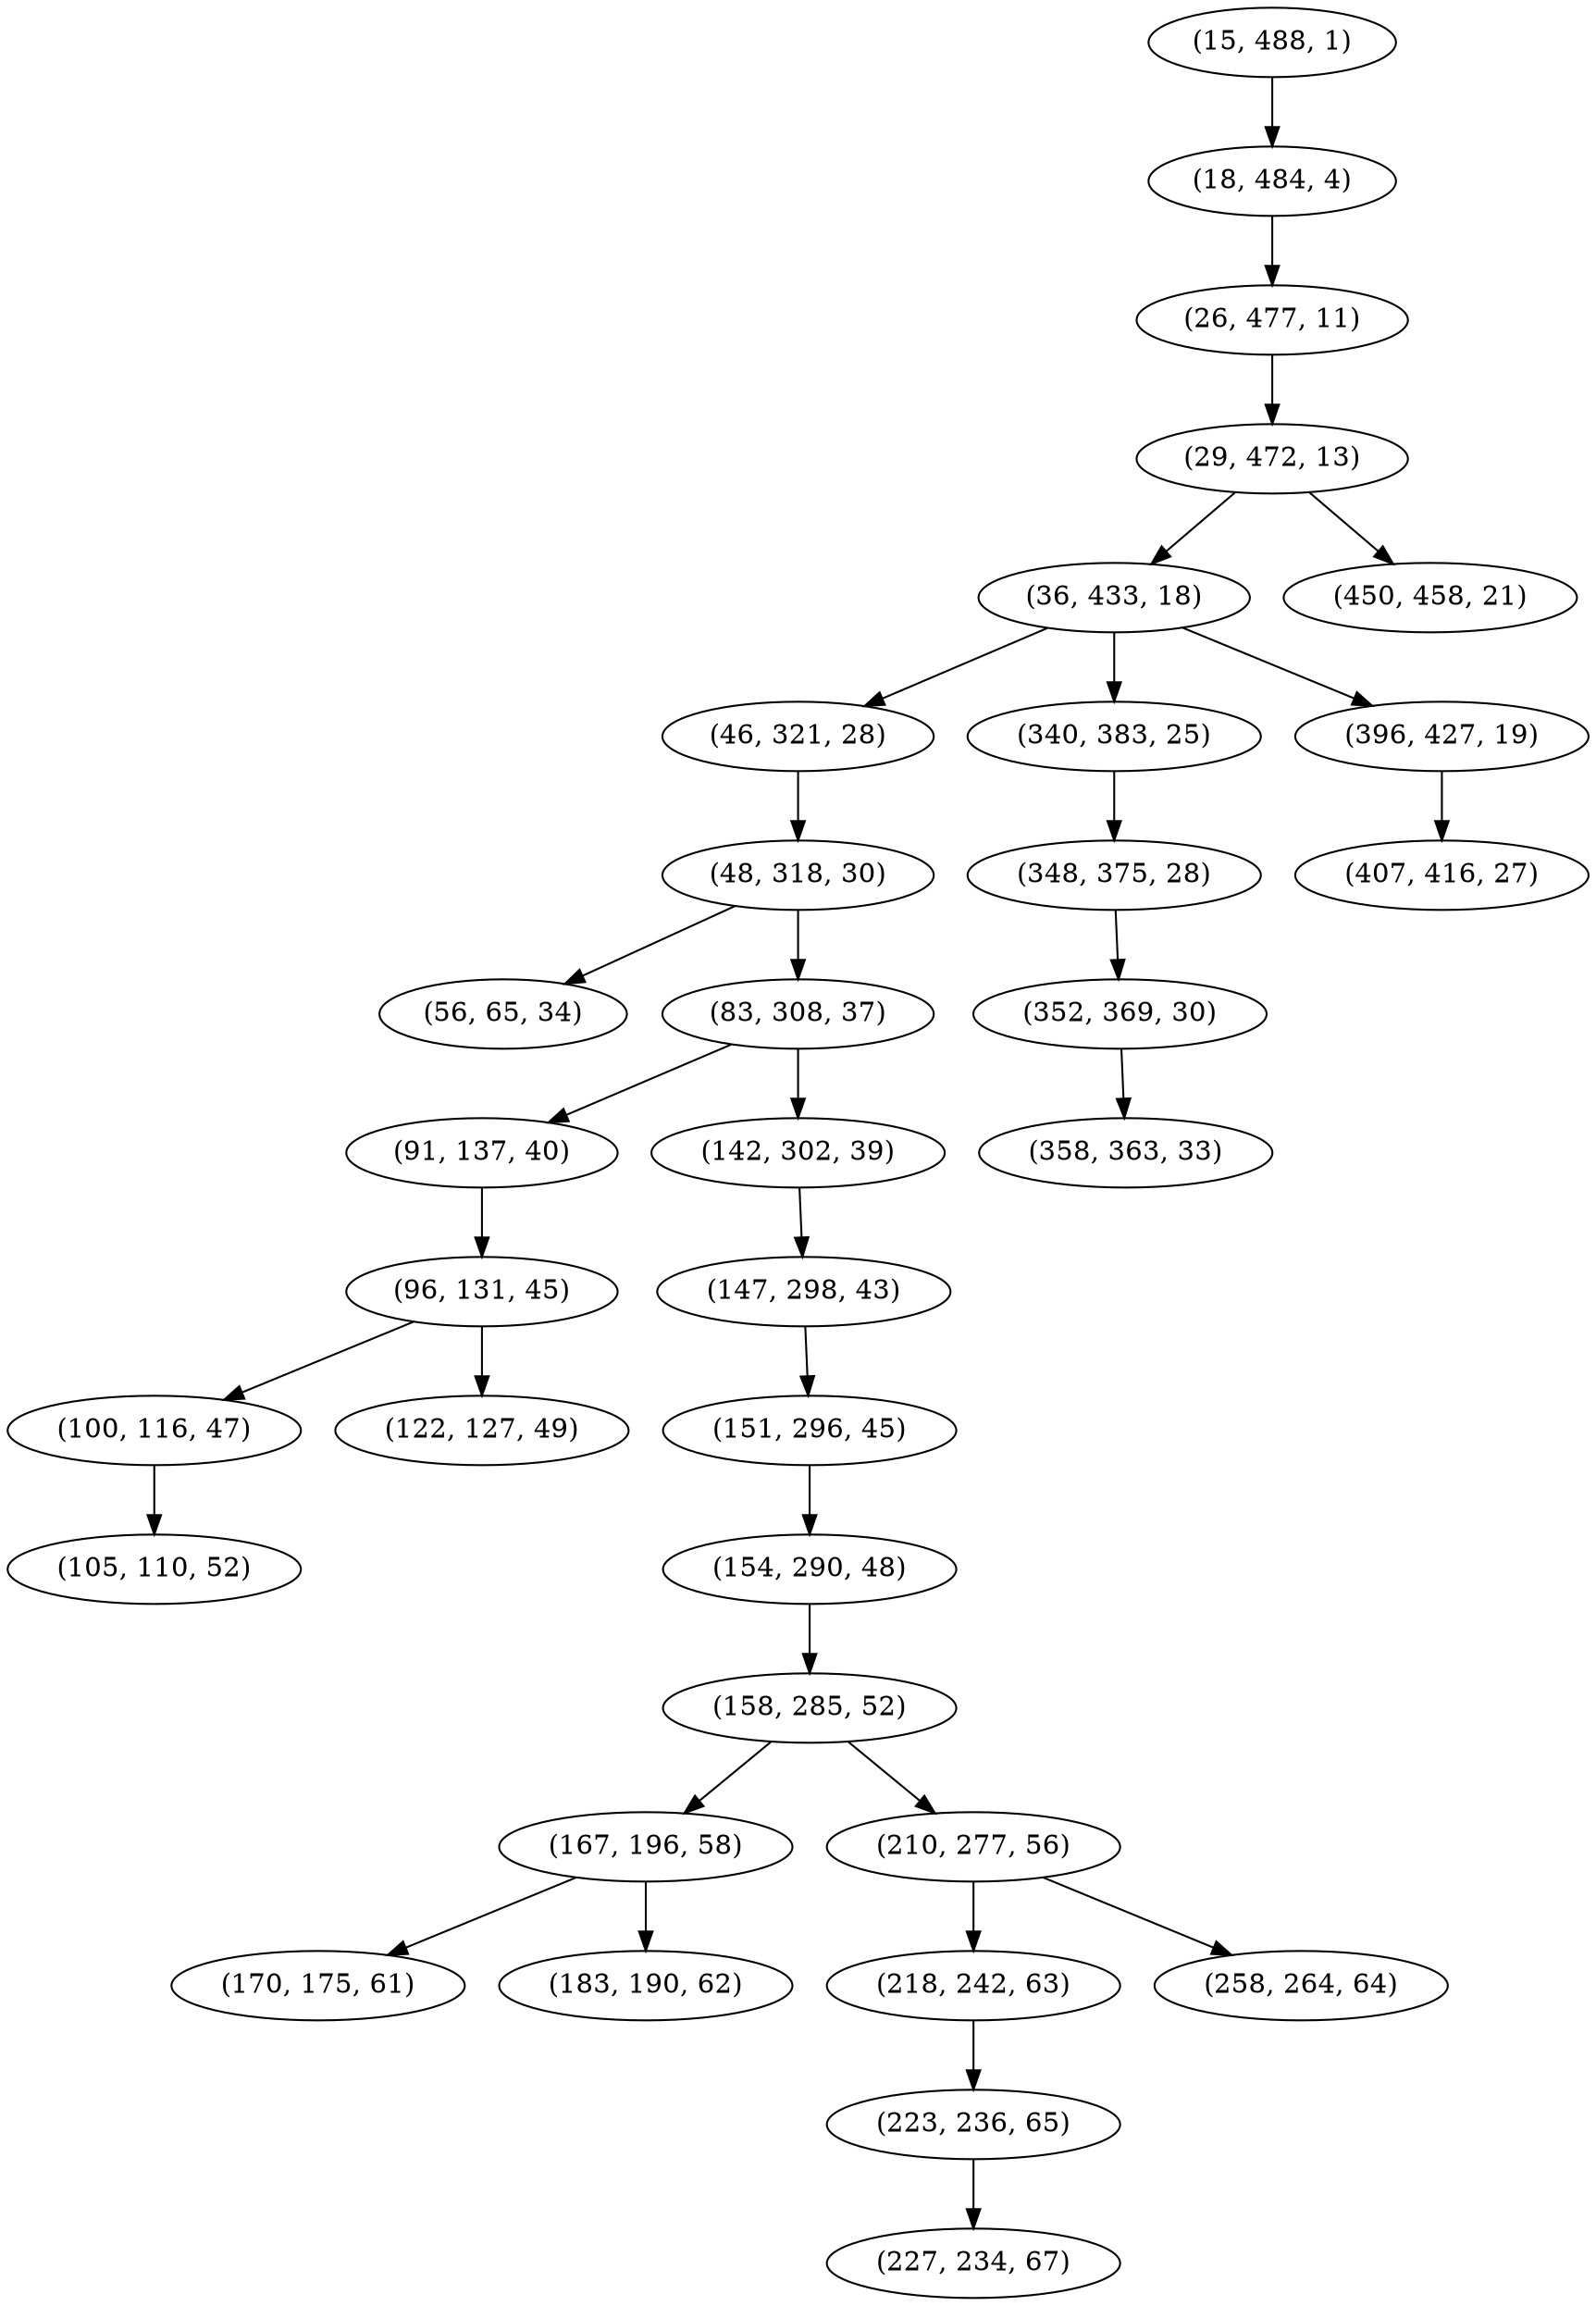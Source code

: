 digraph tree {
    "(15, 488, 1)";
    "(18, 484, 4)";
    "(26, 477, 11)";
    "(29, 472, 13)";
    "(36, 433, 18)";
    "(46, 321, 28)";
    "(48, 318, 30)";
    "(56, 65, 34)";
    "(83, 308, 37)";
    "(91, 137, 40)";
    "(96, 131, 45)";
    "(100, 116, 47)";
    "(105, 110, 52)";
    "(122, 127, 49)";
    "(142, 302, 39)";
    "(147, 298, 43)";
    "(151, 296, 45)";
    "(154, 290, 48)";
    "(158, 285, 52)";
    "(167, 196, 58)";
    "(170, 175, 61)";
    "(183, 190, 62)";
    "(210, 277, 56)";
    "(218, 242, 63)";
    "(223, 236, 65)";
    "(227, 234, 67)";
    "(258, 264, 64)";
    "(340, 383, 25)";
    "(348, 375, 28)";
    "(352, 369, 30)";
    "(358, 363, 33)";
    "(396, 427, 19)";
    "(407, 416, 27)";
    "(450, 458, 21)";
    "(15, 488, 1)" -> "(18, 484, 4)";
    "(18, 484, 4)" -> "(26, 477, 11)";
    "(26, 477, 11)" -> "(29, 472, 13)";
    "(29, 472, 13)" -> "(36, 433, 18)";
    "(29, 472, 13)" -> "(450, 458, 21)";
    "(36, 433, 18)" -> "(46, 321, 28)";
    "(36, 433, 18)" -> "(340, 383, 25)";
    "(36, 433, 18)" -> "(396, 427, 19)";
    "(46, 321, 28)" -> "(48, 318, 30)";
    "(48, 318, 30)" -> "(56, 65, 34)";
    "(48, 318, 30)" -> "(83, 308, 37)";
    "(83, 308, 37)" -> "(91, 137, 40)";
    "(83, 308, 37)" -> "(142, 302, 39)";
    "(91, 137, 40)" -> "(96, 131, 45)";
    "(96, 131, 45)" -> "(100, 116, 47)";
    "(96, 131, 45)" -> "(122, 127, 49)";
    "(100, 116, 47)" -> "(105, 110, 52)";
    "(142, 302, 39)" -> "(147, 298, 43)";
    "(147, 298, 43)" -> "(151, 296, 45)";
    "(151, 296, 45)" -> "(154, 290, 48)";
    "(154, 290, 48)" -> "(158, 285, 52)";
    "(158, 285, 52)" -> "(167, 196, 58)";
    "(158, 285, 52)" -> "(210, 277, 56)";
    "(167, 196, 58)" -> "(170, 175, 61)";
    "(167, 196, 58)" -> "(183, 190, 62)";
    "(210, 277, 56)" -> "(218, 242, 63)";
    "(210, 277, 56)" -> "(258, 264, 64)";
    "(218, 242, 63)" -> "(223, 236, 65)";
    "(223, 236, 65)" -> "(227, 234, 67)";
    "(340, 383, 25)" -> "(348, 375, 28)";
    "(348, 375, 28)" -> "(352, 369, 30)";
    "(352, 369, 30)" -> "(358, 363, 33)";
    "(396, 427, 19)" -> "(407, 416, 27)";
}
